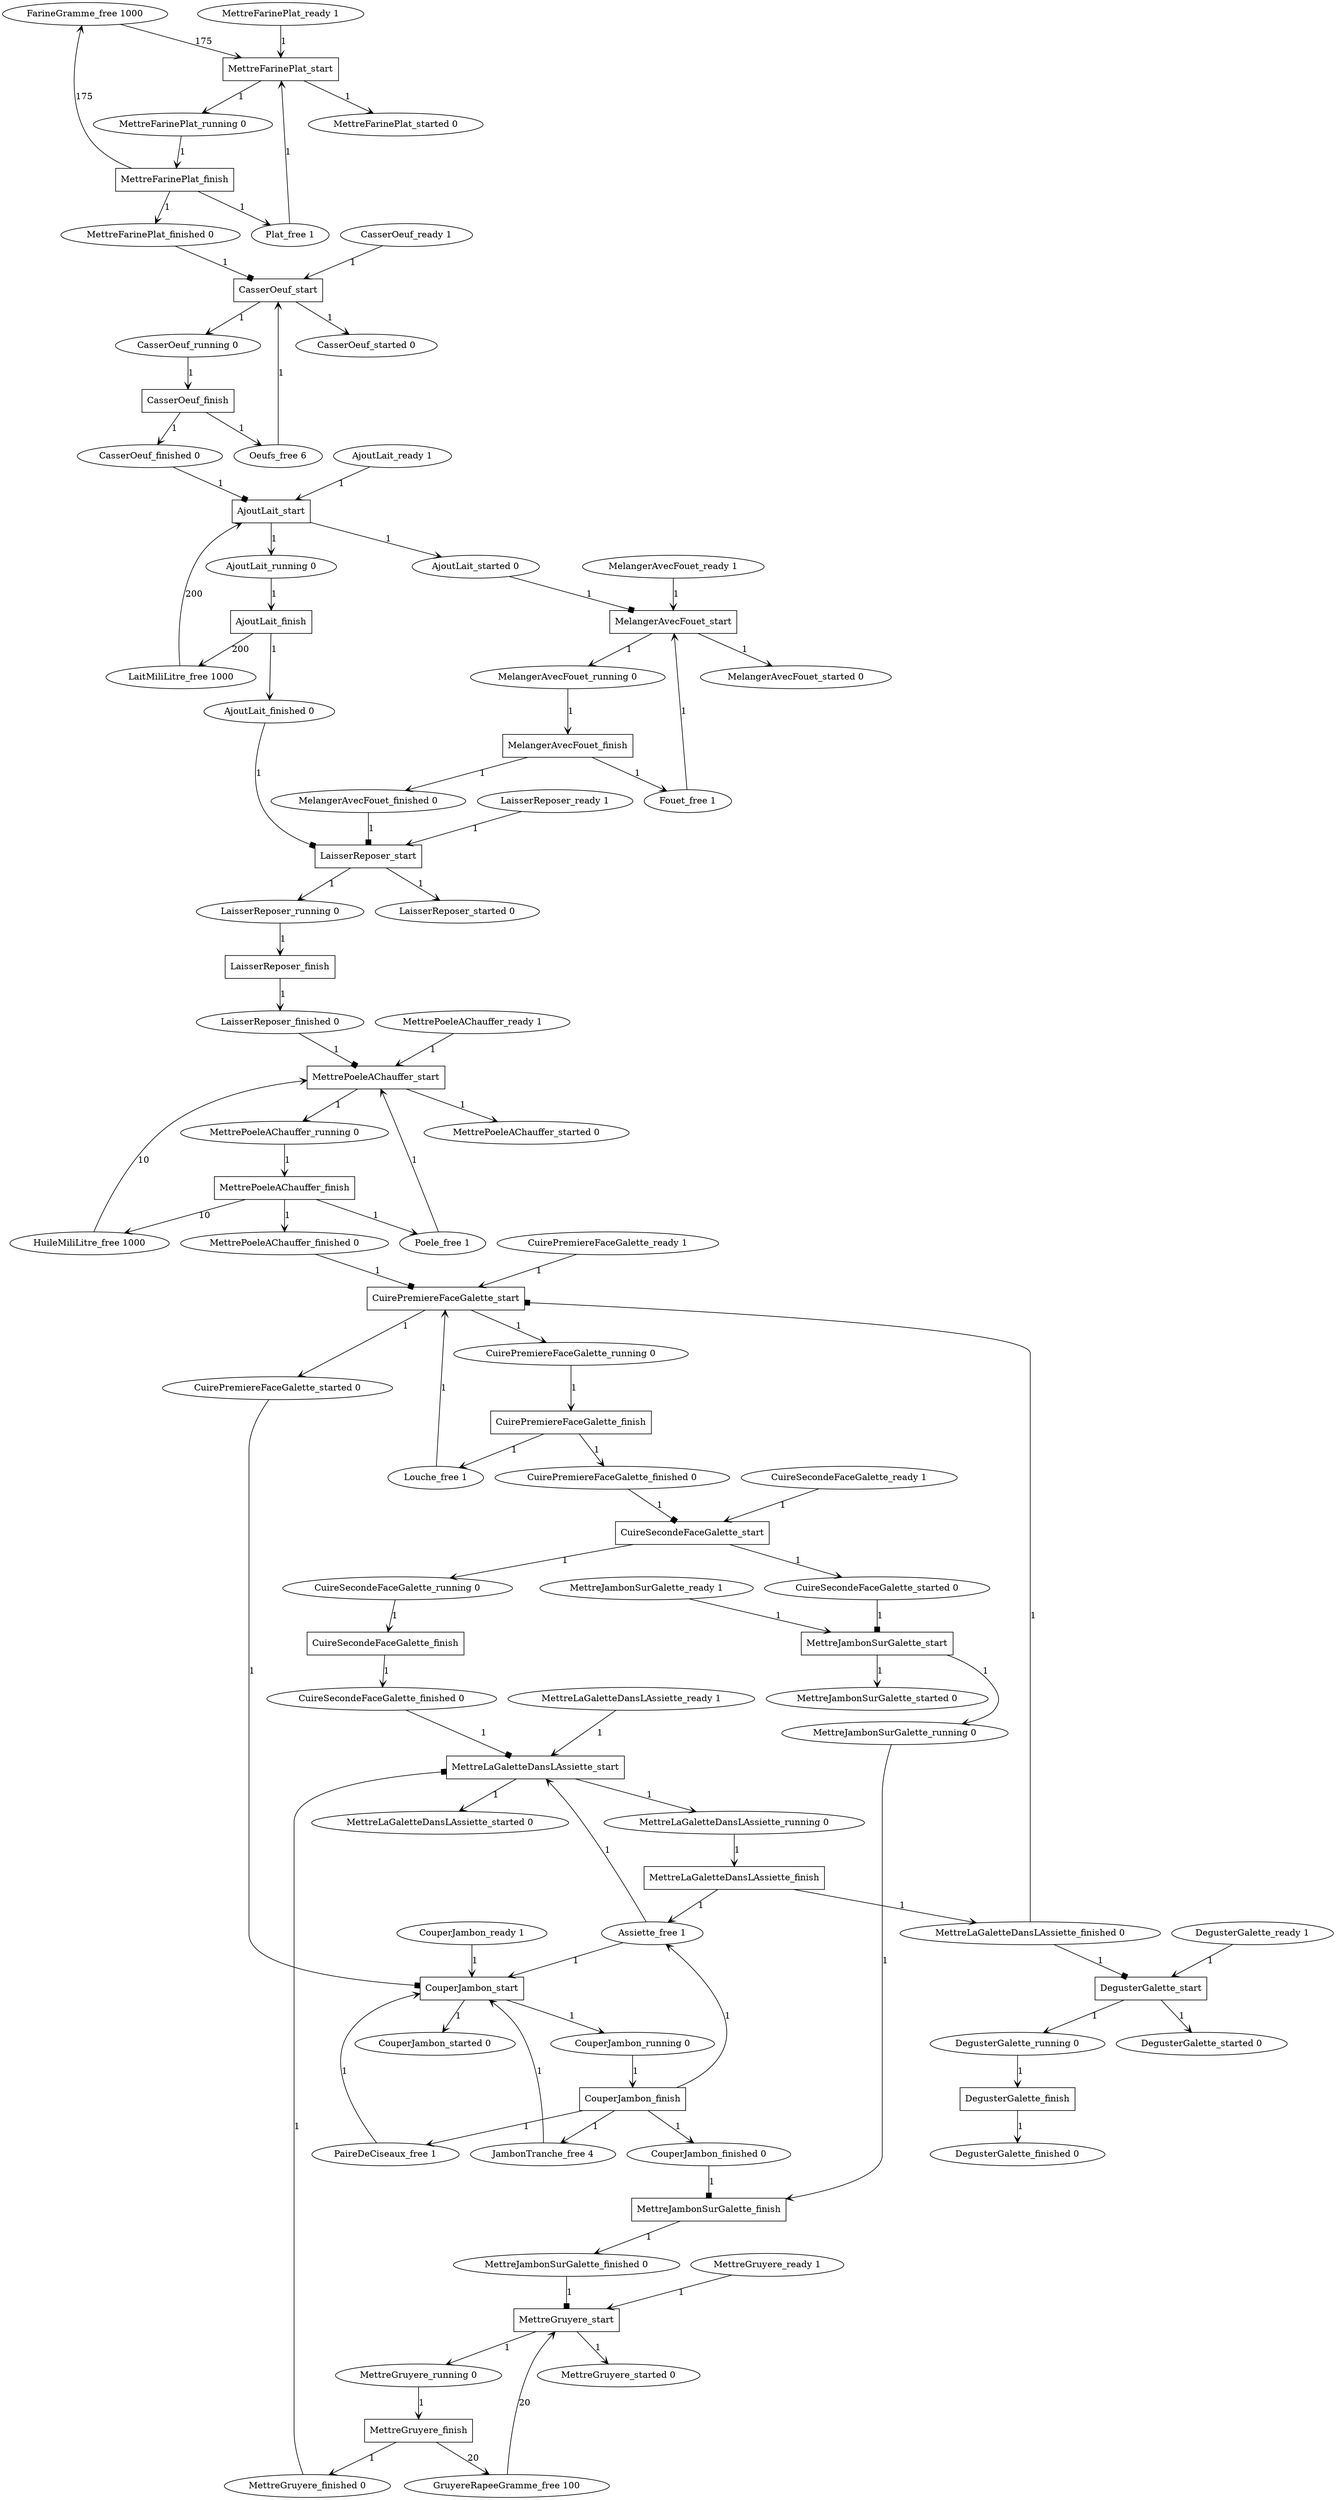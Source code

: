 digraph PreparationGaletteJambonFromage {
	"FarineGramme_free 1000" -> MettreFarinePlat_start [label=175 arrowhead=vee]
	MettreFarinePlat_start [shape = box]			
	"Oeufs_free 6" -> CasserOeuf_start [label=1 arrowhead=vee]
	CasserOeuf_start [shape = box]			
	"LaitMiliLitre_free 1000" -> AjoutLait_start [label=200 arrowhead=vee]
	AjoutLait_start [shape = box]			
	"GruyereRapeeGramme_free 100" -> MettreGruyere_start [label=20 arrowhead=vee]
	MettreGruyere_start [shape = box]			
	"JambonTranche_free 4" -> CouperJambon_start [label=1 arrowhead=vee]
	CouperJambon_start [shape = box]			
	"HuileMiliLitre_free 1000" -> MettrePoeleAChauffer_start [label=10 arrowhead=vee]
	MettrePoeleAChauffer_start [shape = box]			
	"Louche_free 1" -> CuirePremiereFaceGalette_start [label=1 arrowhead=vee]
	CuirePremiereFaceGalette_start [shape = box]			
	"Fouet_free 1" -> MelangerAvecFouet_start [label=1 arrowhead=vee]
	MelangerAvecFouet_start [shape = box]			
	"PaireDeCiseaux_free 1" -> CouperJambon_start [label=1 arrowhead=vee]
	CouperJambon_start [shape = box]			
	"Plat_free 1" -> MettreFarinePlat_start [label=1 arrowhead=vee]
	MettreFarinePlat_start [shape = box]			
	"Poele_free 1" -> MettrePoeleAChauffer_start [label=1 arrowhead=vee]
	MettrePoeleAChauffer_start [shape = box]			
	"Assiette_free 1" -> CouperJambon_start [label=1 arrowhead=vee]
	CouperJambon_start [shape = box]			
	"Assiette_free 1" -> MettreLaGaletteDansLAssiette_start [label=1 arrowhead=vee]
	MettreLaGaletteDansLAssiette_start [shape = box]			
	"MettreFarinePlat_ready 1" -> MettreFarinePlat_start [label=1 arrowhead=vee]
	MettreFarinePlat_start [shape = box]			
	"MettreFarinePlat_running 0" -> MettreFarinePlat_finish [label=1 arrowhead=vee]
	MettreFarinePlat_finish [shape = box]			
	"MettreFarinePlat_finished 0" -> CasserOeuf_start [label=1 arrowhead=box]
	CasserOeuf_start [shape = box]			
	"CasserOeuf_ready 1" -> CasserOeuf_start [label=1 arrowhead=vee]
	CasserOeuf_start [shape = box]			
	"CasserOeuf_running 0" -> CasserOeuf_finish [label=1 arrowhead=vee]
	CasserOeuf_finish [shape = box]			
	"CasserOeuf_finished 0" -> AjoutLait_start [label=1 arrowhead=box]
	AjoutLait_start [shape = box]			
	"AjoutLait_ready 1" -> AjoutLait_start [label=1 arrowhead=vee]
	AjoutLait_start [shape = box]			
	"AjoutLait_running 0" -> AjoutLait_finish [label=1 arrowhead=vee]
	AjoutLait_finish [shape = box]			
	"AjoutLait_started 0" -> MelangerAvecFouet_start [label=1 arrowhead=box]
	MelangerAvecFouet_start [shape = box]			
	"AjoutLait_finished 0" -> LaisserReposer_start [label=1 arrowhead=box]
	LaisserReposer_start [shape = box]			
	"MelangerAvecFouet_ready 1" -> MelangerAvecFouet_start [label=1 arrowhead=vee]
	MelangerAvecFouet_start [shape = box]			
	"MelangerAvecFouet_running 0" -> MelangerAvecFouet_finish [label=1 arrowhead=vee]
	MelangerAvecFouet_finish [shape = box]			
	"MelangerAvecFouet_finished 0" -> LaisserReposer_start [label=1 arrowhead=box]
	LaisserReposer_start [shape = box]			
	"LaisserReposer_ready 1" -> LaisserReposer_start [label=1 arrowhead=vee]
	LaisserReposer_start [shape = box]			
	"LaisserReposer_running 0" -> LaisserReposer_finish [label=1 arrowhead=vee]
	LaisserReposer_finish [shape = box]			
	"LaisserReposer_finished 0" -> MettrePoeleAChauffer_start [label=1 arrowhead=box]
	MettrePoeleAChauffer_start [shape = box]			
	"MettrePoeleAChauffer_ready 1" -> MettrePoeleAChauffer_start [label=1 arrowhead=vee]
	MettrePoeleAChauffer_start [shape = box]			
	"MettrePoeleAChauffer_running 0" -> MettrePoeleAChauffer_finish [label=1 arrowhead=vee]
	MettrePoeleAChauffer_finish [shape = box]			
	"MettrePoeleAChauffer_finished 0" -> CuirePremiereFaceGalette_start [label=1 arrowhead=box]
	CuirePremiereFaceGalette_start [shape = box]			
	"CuirePremiereFaceGalette_ready 1" -> CuirePremiereFaceGalette_start [label=1 arrowhead=vee]
	CuirePremiereFaceGalette_start [shape = box]			
	"CuirePremiereFaceGalette_running 0" -> CuirePremiereFaceGalette_finish [label=1 arrowhead=vee]
	CuirePremiereFaceGalette_finish [shape = box]			
	"CuirePremiereFaceGalette_started 0" -> CouperJambon_start [label=1 arrowhead=box]
	CouperJambon_start [shape = box]			
	"CuirePremiereFaceGalette_finished 0" -> CuireSecondeFaceGalette_start [label=1 arrowhead=box]
	CuireSecondeFaceGalette_start [shape = box]			
	"CouperJambon_ready 1" -> CouperJambon_start [label=1 arrowhead=vee]
	CouperJambon_start [shape = box]			
	"CouperJambon_running 0" -> CouperJambon_finish [label=1 arrowhead=vee]
	CouperJambon_finish [shape = box]			
	"CouperJambon_finished 0" -> MettreJambonSurGalette_finish [label=1 arrowhead=box]
	MettreJambonSurGalette_finish [shape = box]			
	"CuireSecondeFaceGalette_ready 1" -> CuireSecondeFaceGalette_start [label=1 arrowhead=vee]
	CuireSecondeFaceGalette_start [shape = box]			
	"CuireSecondeFaceGalette_running 0" -> CuireSecondeFaceGalette_finish [label=1 arrowhead=vee]
	CuireSecondeFaceGalette_finish [shape = box]			
	"CuireSecondeFaceGalette_started 0" -> MettreJambonSurGalette_start [label=1 arrowhead=box]
	MettreJambonSurGalette_start [shape = box]			
	"CuireSecondeFaceGalette_finished 0" -> MettreLaGaletteDansLAssiette_start [label=1 arrowhead=box]
	MettreLaGaletteDansLAssiette_start [shape = box]			
	"MettreJambonSurGalette_ready 1" -> MettreJambonSurGalette_start [label=1 arrowhead=vee]
	MettreJambonSurGalette_start [shape = box]			
	"MettreJambonSurGalette_running 0" -> MettreJambonSurGalette_finish [label=1 arrowhead=vee]
	MettreJambonSurGalette_finish [shape = box]			
	"MettreJambonSurGalette_finished 0" -> MettreGruyere_start [label=1 arrowhead=box]
	MettreGruyere_start [shape = box]			
	"MettreGruyere_ready 1" -> MettreGruyere_start [label=1 arrowhead=vee]
	MettreGruyere_start [shape = box]			
	"MettreGruyere_running 0" -> MettreGruyere_finish [label=1 arrowhead=vee]
	MettreGruyere_finish [shape = box]			
	"MettreGruyere_finished 0" -> MettreLaGaletteDansLAssiette_start [label=1 arrowhead=box]
	MettreLaGaletteDansLAssiette_start [shape = box]			
	"MettreLaGaletteDansLAssiette_ready 1" -> MettreLaGaletteDansLAssiette_start [label=1 arrowhead=vee]
	MettreLaGaletteDansLAssiette_start [shape = box]			
	"MettreLaGaletteDansLAssiette_running 0" -> MettreLaGaletteDansLAssiette_finish [label=1 arrowhead=vee]
	MettreLaGaletteDansLAssiette_finish [shape = box]			
	"MettreLaGaletteDansLAssiette_finished 0" -> DegusterGalette_start [label=1 arrowhead=box]
	DegusterGalette_start [shape = box]			
	"MettreLaGaletteDansLAssiette_finished 0" -> CuirePremiereFaceGalette_start [label=1 arrowhead=box]
	CuirePremiereFaceGalette_start [shape = box]			
	"DegusterGalette_ready 1" -> DegusterGalette_start [label=1 arrowhead=vee]
	DegusterGalette_start [shape = box]			
	"DegusterGalette_running 0" -> DegusterGalette_finish [label=1 arrowhead=vee]
	DegusterGalette_finish [shape = box]			
	MettreFarinePlat_start -> "MettreFarinePlat_started 0" [label=1 arrowhead=vee]
	MettreFarinePlat_start -> "MettreFarinePlat_running 0" [label=1 arrowhead=vee]
	MettreFarinePlat_finish -> "MettreFarinePlat_finished 0" [label=1 arrowhead=vee]
	MettreFarinePlat_finish -> "Plat_free 1" [label=1 arrowhead=vee]
	MettreFarinePlat_finish -> "FarineGramme_free 1000" [label=175 arrowhead=vee]
	CasserOeuf_start -> "CasserOeuf_started 0" [label=1 arrowhead=vee]
	CasserOeuf_start -> "CasserOeuf_running 0" [label=1 arrowhead=vee]
	CasserOeuf_finish -> "CasserOeuf_finished 0" [label=1 arrowhead=vee]
	CasserOeuf_finish -> "Oeufs_free 6" [label=1 arrowhead=vee]
	AjoutLait_start -> "AjoutLait_started 0" [label=1 arrowhead=vee]
	AjoutLait_start -> "AjoutLait_running 0" [label=1 arrowhead=vee]
	AjoutLait_finish -> "AjoutLait_finished 0" [label=1 arrowhead=vee]
	AjoutLait_finish -> "LaitMiliLitre_free 1000" [label=200 arrowhead=vee]
	MelangerAvecFouet_start -> "MelangerAvecFouet_started 0" [label=1 arrowhead=vee]
	MelangerAvecFouet_start -> "MelangerAvecFouet_running 0" [label=1 arrowhead=vee]
	MelangerAvecFouet_finish -> "MelangerAvecFouet_finished 0" [label=1 arrowhead=vee]
	MelangerAvecFouet_finish -> "Fouet_free 1" [label=1 arrowhead=vee]
	LaisserReposer_start -> "LaisserReposer_started 0" [label=1 arrowhead=vee]
	LaisserReposer_start -> "LaisserReposer_running 0" [label=1 arrowhead=vee]
	LaisserReposer_finish -> "LaisserReposer_finished 0" [label=1 arrowhead=vee]
	MettrePoeleAChauffer_start -> "MettrePoeleAChauffer_started 0" [label=1 arrowhead=vee]
	MettrePoeleAChauffer_start -> "MettrePoeleAChauffer_running 0" [label=1 arrowhead=vee]
	MettrePoeleAChauffer_finish -> "MettrePoeleAChauffer_finished 0" [label=1 arrowhead=vee]
	MettrePoeleAChauffer_finish -> "HuileMiliLitre_free 1000" [label=10 arrowhead=vee]
	MettrePoeleAChauffer_finish -> "Poele_free 1" [label=1 arrowhead=vee]
	CuirePremiereFaceGalette_start -> "CuirePremiereFaceGalette_started 0" [label=1 arrowhead=vee]
	CuirePremiereFaceGalette_start -> "CuirePremiereFaceGalette_running 0" [label=1 arrowhead=vee]
	CuirePremiereFaceGalette_finish -> "CuirePremiereFaceGalette_finished 0" [label=1 arrowhead=vee]
	CuirePremiereFaceGalette_finish -> "Louche_free 1" [label=1 arrowhead=vee]
	CouperJambon_start -> "CouperJambon_started 0" [label=1 arrowhead=vee]
	CouperJambon_start -> "CouperJambon_running 0" [label=1 arrowhead=vee]
	CouperJambon_finish -> "CouperJambon_finished 0" [label=1 arrowhead=vee]
	CouperJambon_finish -> "JambonTranche_free 4" [label=1 arrowhead=vee]
	CouperJambon_finish -> "Assiette_free 1" [label=1 arrowhead=vee]
	CouperJambon_finish -> "PaireDeCiseaux_free 1" [label=1 arrowhead=vee]
	CuireSecondeFaceGalette_start -> "CuireSecondeFaceGalette_started 0" [label=1 arrowhead=vee]
	CuireSecondeFaceGalette_start -> "CuireSecondeFaceGalette_running 0" [label=1 arrowhead=vee]
	CuireSecondeFaceGalette_finish -> "CuireSecondeFaceGalette_finished 0" [label=1 arrowhead=vee]
	MettreJambonSurGalette_start -> "MettreJambonSurGalette_started 0" [label=1 arrowhead=vee]
	MettreJambonSurGalette_start -> "MettreJambonSurGalette_running 0" [label=1 arrowhead=vee]
	MettreJambonSurGalette_finish -> "MettreJambonSurGalette_finished 0" [label=1 arrowhead=vee]
	MettreGruyere_start -> "MettreGruyere_started 0" [label=1 arrowhead=vee]
	MettreGruyere_start -> "MettreGruyere_running 0" [label=1 arrowhead=vee]
	MettreGruyere_finish -> "MettreGruyere_finished 0" [label=1 arrowhead=vee]
	MettreGruyere_finish -> "GruyereRapeeGramme_free 100" [label=20 arrowhead=vee]
	MettreLaGaletteDansLAssiette_start -> "MettreLaGaletteDansLAssiette_started 0" [label=1 arrowhead=vee]
	MettreLaGaletteDansLAssiette_start -> "MettreLaGaletteDansLAssiette_running 0" [label=1 arrowhead=vee]
	MettreLaGaletteDansLAssiette_finish -> "MettreLaGaletteDansLAssiette_finished 0" [label=1 arrowhead=vee]
	MettreLaGaletteDansLAssiette_finish -> "Assiette_free 1" [label=1 arrowhead=vee]
	DegusterGalette_start -> "DegusterGalette_started 0" [label=1 arrowhead=vee]
	DegusterGalette_start -> "DegusterGalette_running 0" [label=1 arrowhead=vee]
	DegusterGalette_finish -> "DegusterGalette_finished 0" [label=1 arrowhead=vee]



}
